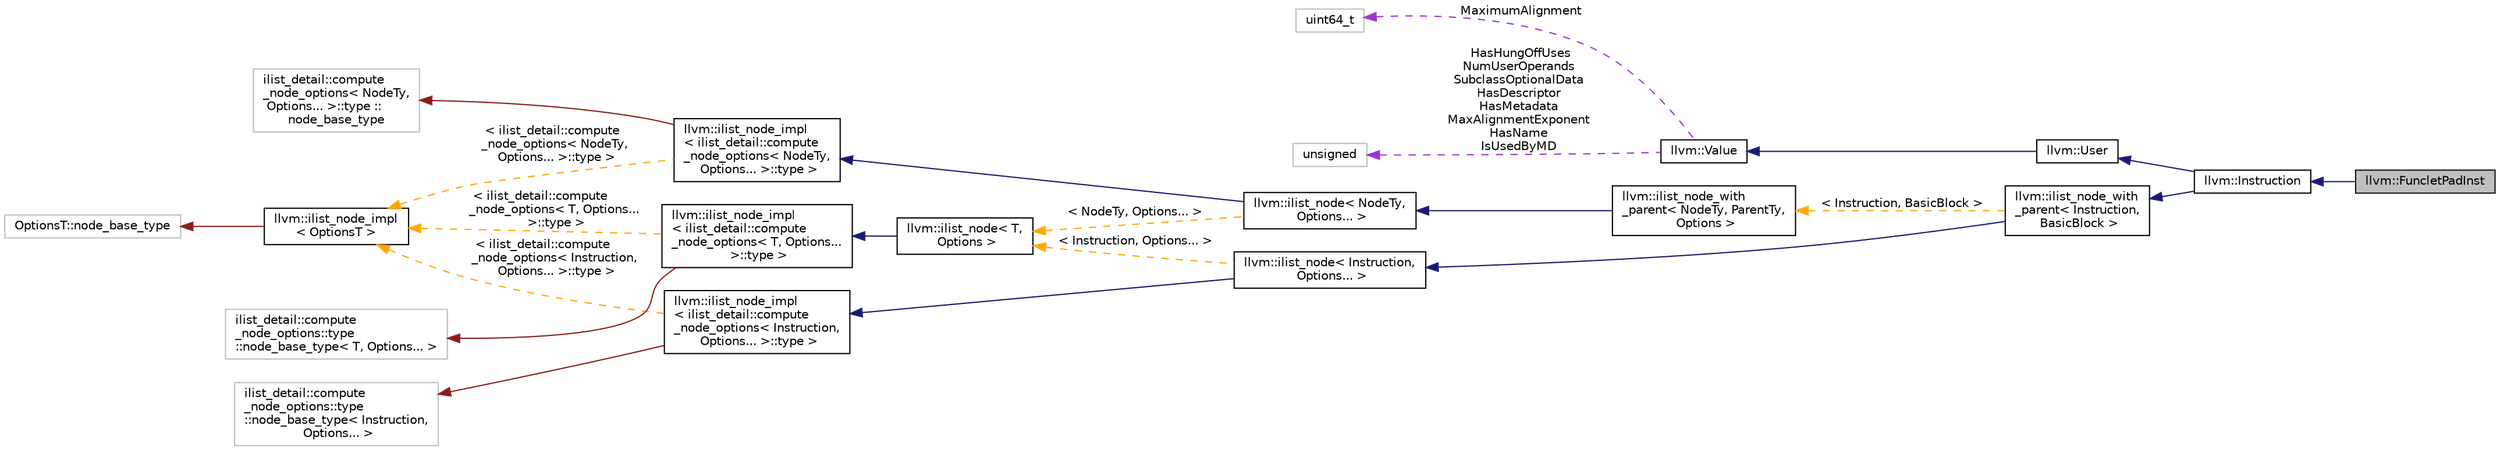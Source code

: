 digraph "llvm::FuncletPadInst"
{
 // LATEX_PDF_SIZE
  bgcolor="transparent";
  edge [fontname="Helvetica",fontsize="10",labelfontname="Helvetica",labelfontsize="10"];
  node [fontname="Helvetica",fontsize="10",shape=record];
  rankdir="LR";
  Node1 [label="llvm::FuncletPadInst",height=0.2,width=0.4,color="black", fillcolor="grey75", style="filled", fontcolor="black",tooltip=" "];
  Node2 -> Node1 [dir="back",color="midnightblue",fontsize="10",style="solid",fontname="Helvetica"];
  Node2 [label="llvm::Instruction",height=0.2,width=0.4,color="black",URL="$classllvm_1_1Instruction.html",tooltip=" "];
  Node3 -> Node2 [dir="back",color="midnightblue",fontsize="10",style="solid",fontname="Helvetica"];
  Node3 [label="llvm::User",height=0.2,width=0.4,color="black",URL="$classllvm_1_1User.html",tooltip=" "];
  Node4 -> Node3 [dir="back",color="midnightblue",fontsize="10",style="solid",fontname="Helvetica"];
  Node4 [label="llvm::Value",height=0.2,width=0.4,color="black",URL="$classllvm_1_1Value.html",tooltip="LLVM Value Representation."];
  Node5 -> Node4 [dir="back",color="darkorchid3",fontsize="10",style="dashed",label=" MaximumAlignment" ,fontname="Helvetica"];
  Node5 [label="uint64_t",height=0.2,width=0.4,color="grey75",tooltip=" "];
  Node6 -> Node4 [dir="back",color="darkorchid3",fontsize="10",style="dashed",label=" HasHungOffUses\nNumUserOperands\nSubclassOptionalData\nHasDescriptor\nHasMetadata\nMaxAlignmentExponent\nHasName\nIsUsedByMD" ,fontname="Helvetica"];
  Node6 [label="unsigned",height=0.2,width=0.4,color="grey75",tooltip=" "];
  Node7 -> Node2 [dir="back",color="midnightblue",fontsize="10",style="solid",fontname="Helvetica"];
  Node7 [label="llvm::ilist_node_with\l_parent\< Instruction,\l BasicBlock \>",height=0.2,width=0.4,color="black",URL="$classllvm_1_1ilist__node__with__parent.html",tooltip=" "];
  Node8 -> Node7 [dir="back",color="midnightblue",fontsize="10",style="solid",fontname="Helvetica"];
  Node8 [label="llvm::ilist_node\< Instruction,\l Options... \>",height=0.2,width=0.4,color="black",URL="$classllvm_1_1ilist__node.html",tooltip=" "];
  Node9 -> Node8 [dir="back",color="midnightblue",fontsize="10",style="solid",fontname="Helvetica"];
  Node9 [label="llvm::ilist_node_impl\l\< ilist_detail::compute\l_node_options\< Instruction,\l Options... \>::type \>",height=0.2,width=0.4,color="black",URL="$classllvm_1_1ilist__node__impl.html",tooltip=" "];
  Node10 -> Node9 [dir="back",color="firebrick4",fontsize="10",style="solid",fontname="Helvetica"];
  Node10 [label="ilist_detail::compute\l_node_options::type \l::node_base_type\< Instruction,\l Options... \>",height=0.2,width=0.4,color="grey75",tooltip=" "];
  Node11 -> Node9 [dir="back",color="orange",fontsize="10",style="dashed",label=" \< ilist_detail::compute\l_node_options\< Instruction,\l Options... \>::type \>" ,fontname="Helvetica"];
  Node11 [label="llvm::ilist_node_impl\l\< OptionsT \>",height=0.2,width=0.4,color="black",URL="$classllvm_1_1ilist__node__impl.html",tooltip="Implementation for an ilist node."];
  Node12 -> Node11 [dir="back",color="firebrick4",fontsize="10",style="solid",fontname="Helvetica"];
  Node12 [label="OptionsT::node_base_type",height=0.2,width=0.4,color="grey75",tooltip=" "];
  Node13 -> Node8 [dir="back",color="orange",fontsize="10",style="dashed",label=" \< Instruction, Options... \>" ,fontname="Helvetica"];
  Node13 [label="llvm::ilist_node\< T,\l Options \>",height=0.2,width=0.4,color="black",URL="$classllvm_1_1ilist__node.html",tooltip=" "];
  Node14 -> Node13 [dir="back",color="midnightblue",fontsize="10",style="solid",fontname="Helvetica"];
  Node14 [label="llvm::ilist_node_impl\l\< ilist_detail::compute\l_node_options\< T, Options...\l \>::type \>",height=0.2,width=0.4,color="black",URL="$classllvm_1_1ilist__node__impl.html",tooltip=" "];
  Node15 -> Node14 [dir="back",color="firebrick4",fontsize="10",style="solid",fontname="Helvetica"];
  Node15 [label="ilist_detail::compute\l_node_options::type \l::node_base_type\< T, Options... \>",height=0.2,width=0.4,color="grey75",tooltip=" "];
  Node11 -> Node14 [dir="back",color="orange",fontsize="10",style="dashed",label=" \< ilist_detail::compute\l_node_options\< T, Options...\l \>::type \>" ,fontname="Helvetica"];
  Node16 -> Node7 [dir="back",color="orange",fontsize="10",style="dashed",label=" \< Instruction, BasicBlock \>" ,fontname="Helvetica"];
  Node16 [label="llvm::ilist_node_with\l_parent\< NodeTy, ParentTy,\l Options \>",height=0.2,width=0.4,color="black",URL="$classllvm_1_1ilist__node__with__parent.html",tooltip="An ilist node that can access its parent list."];
  Node17 -> Node16 [dir="back",color="midnightblue",fontsize="10",style="solid",fontname="Helvetica"];
  Node17 [label="llvm::ilist_node\< NodeTy,\l Options... \>",height=0.2,width=0.4,color="black",URL="$classllvm_1_1ilist__node.html",tooltip=" "];
  Node18 -> Node17 [dir="back",color="midnightblue",fontsize="10",style="solid",fontname="Helvetica"];
  Node18 [label="llvm::ilist_node_impl\l\< ilist_detail::compute\l_node_options\< NodeTy,\l Options... \>::type \>",height=0.2,width=0.4,color="black",URL="$classllvm_1_1ilist__node__impl.html",tooltip=" "];
  Node19 -> Node18 [dir="back",color="firebrick4",fontsize="10",style="solid",fontname="Helvetica"];
  Node19 [label="ilist_detail::compute\l_node_options\< NodeTy,\l Options... \>::type ::\lnode_base_type",height=0.2,width=0.4,color="grey75",tooltip=" "];
  Node11 -> Node18 [dir="back",color="orange",fontsize="10",style="dashed",label=" \< ilist_detail::compute\l_node_options\< NodeTy,\l Options... \>::type \>" ,fontname="Helvetica"];
  Node13 -> Node17 [dir="back",color="orange",fontsize="10",style="dashed",label=" \< NodeTy, Options... \>" ,fontname="Helvetica"];
}
